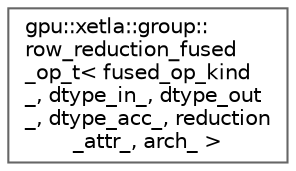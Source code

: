 digraph "Graphical Class Hierarchy"
{
 // LATEX_PDF_SIZE
  bgcolor="transparent";
  edge [fontname=Helvetica,fontsize=10,labelfontname=Helvetica,labelfontsize=10];
  node [fontname=Helvetica,fontsize=10,shape=box,height=0.2,width=0.4];
  rankdir="LR";
  Node0 [id="Node000000",label="gpu::xetla::group::\lrow_reduction_fused\l_op_t\< fused_op_kind\l_, dtype_in_, dtype_out\l_, dtype_acc_, reduction\l_attr_, arch_ \>",height=0.2,width=0.4,color="grey40", fillcolor="white", style="filled",URL="$structgpu_1_1xetla_1_1group_1_1row__reduction__fused__op__t.html",tooltip="Additional Ops that can be fused with row reduction processing flow."];
}
